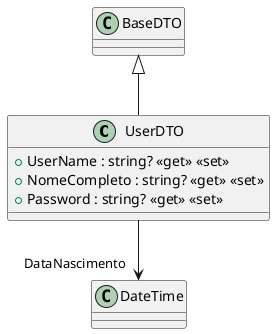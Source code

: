 @startuml
class UserDTO {
    + UserName : string? <<get>> <<set>>
    + NomeCompleto : string? <<get>> <<set>>
    + Password : string? <<get>> <<set>>
}
BaseDTO <|-- UserDTO
UserDTO --> "DataNascimento" DateTime
@enduml
